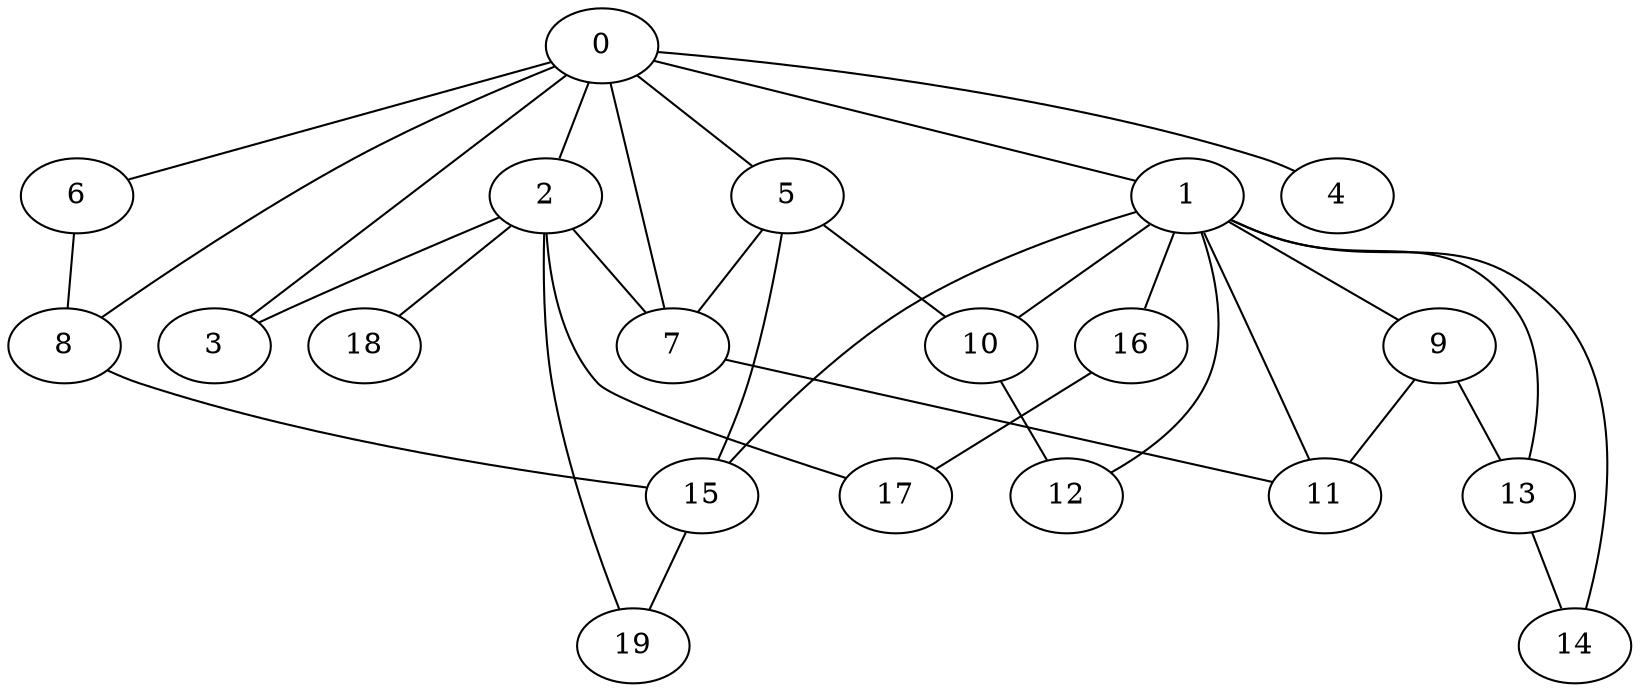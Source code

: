 graph graphname {0--1
0--2
0--3
0--4
0--5
0--6
0--7
0--8
1--9
1--10
1--11
1--12
1--13
1--14
1--15
1--16
2--3
2--7
2--17
2--18
2--19
5--7
5--10
5--15
6--8
7--11
8--15
9--11
9--13
10--12
13--14
15--19
16--17
}